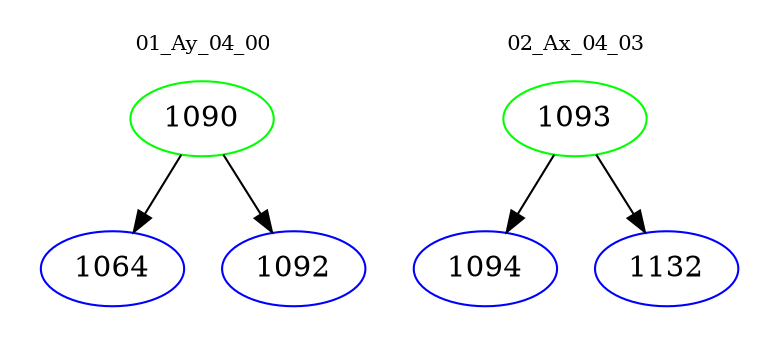 digraph{
subgraph cluster_0 {
color = white
label = "01_Ay_04_00";
fontsize=10;
T0_1090 [label="1090", color="green"]
T0_1090 -> T0_1064 [color="black"]
T0_1064 [label="1064", color="blue"]
T0_1090 -> T0_1092 [color="black"]
T0_1092 [label="1092", color="blue"]
}
subgraph cluster_1 {
color = white
label = "02_Ax_04_03";
fontsize=10;
T1_1093 [label="1093", color="green"]
T1_1093 -> T1_1094 [color="black"]
T1_1094 [label="1094", color="blue"]
T1_1093 -> T1_1132 [color="black"]
T1_1132 [label="1132", color="blue"]
}
}
